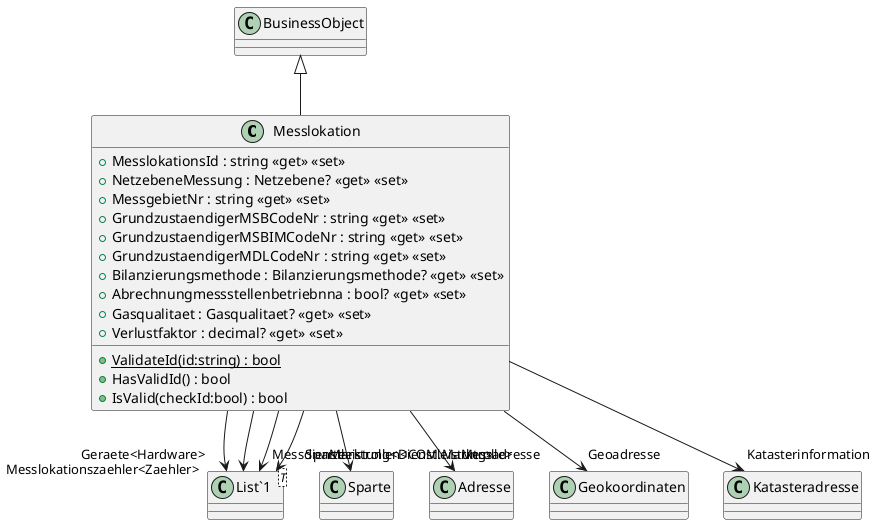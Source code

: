 @startuml
class Messlokation {
    + MesslokationsId : string <<get>> <<set>>
    + NetzebeneMessung : Netzebene? <<get>> <<set>>
    + MessgebietNr : string <<get>> <<set>>
    + GrundzustaendigerMSBCodeNr : string <<get>> <<set>>
    + GrundzustaendigerMSBIMCodeNr : string <<get>> <<set>>
    + GrundzustaendigerMDLCodeNr : string <<get>> <<set>>
    + Bilanzierungsmethode : Bilanzierungsmethode? <<get>> <<set>>
    + Abrechnungmessstellenbetriebnna : bool? <<get>> <<set>>
    + Gasqualitaet : Gasqualitaet? <<get>> <<set>>
    + Verlustfaktor : decimal? <<get>> <<set>>
    + {static} ValidateId(id:string) : bool
    + HasValidId() : bool
    + IsValid(checkId:bool) : bool
}
class "List`1"<T> {
}
BusinessObject <|-- Messlokation
Messlokation --> "Sparte" Sparte
Messlokation --> "Messadresse" Adresse
Messlokation --> "Geoadresse" Geokoordinaten
Messlokation --> "Katasterinformation" Katasteradresse
Messlokation --> "Geraete<Hardware>" "List`1"
Messlokation --> "Messdienstleistung<Dienstleistung>" "List`1"
Messlokation --> "Messlokationszaehler<Zaehler>" "List`1"
Messlokation --> "Marktrollen<COM.Marktrolle>" "List`1"
@enduml
